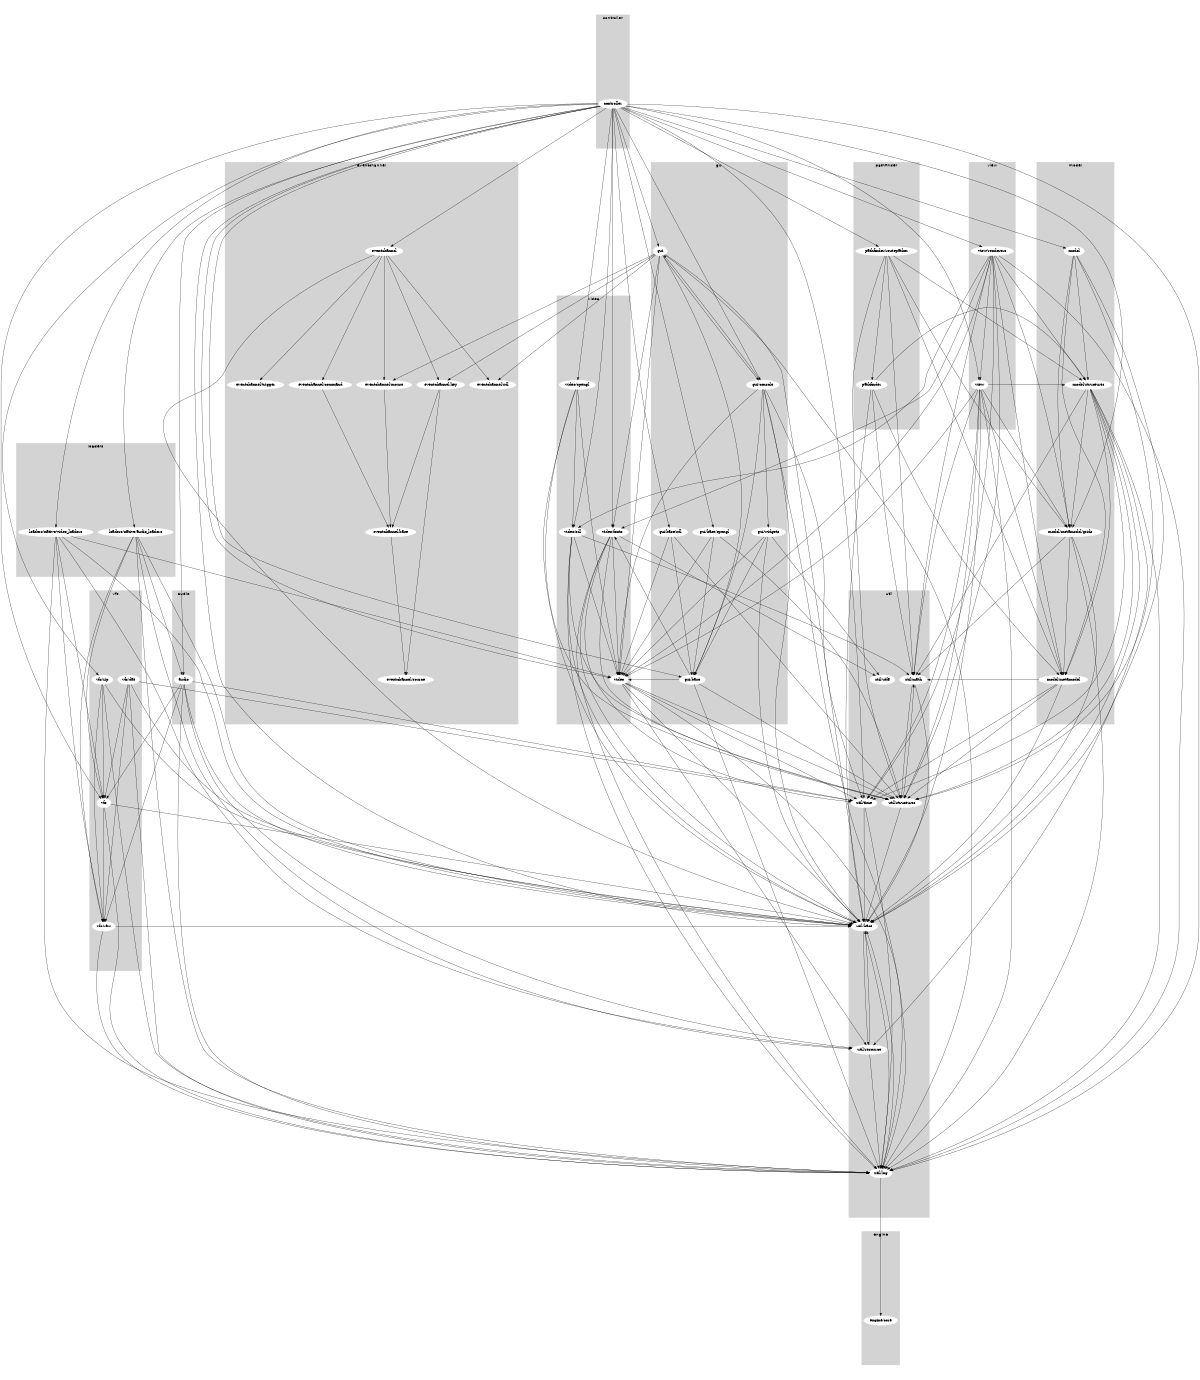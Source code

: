 digraph "source tree" {
    overlap=scale;
    size="8,10";
    ratio="fill";
    fontsize="16";
    fontname="Helvetica";
    clusterrank="local";
subgraph cluster_0 {
    style=filled;
    color=lightgrey;
    node [style=filled,color=white];
    "audio"
    label = "audio";
}
subgraph cluster_1 {
    style=filled;
    color=lightgrey;
    node [style=filled,color=white];
    "controller"
    label = "controller";
}
subgraph cluster_2 {
    style=filled;
    color=lightgrey;
    node [style=filled,color=white];
    "engine/core"
    label = "engine";
}
subgraph cluster_3 {
    style=filled;
    color=lightgrey;
    node [style=filled,color=white];
    "eventchannel"; "eventchannel/base"; "eventchannel/command"; "eventchannel/key"; "eventchannel/mouse"; "eventchannel/sdl"; "eventchannel/source"; "eventchannel/trigger"
    label = "eventchannel";
}
subgraph cluster_4 {
    style=filled;
    color=lightgrey;
    node [style=filled,color=white];
    "gui"; "gui/base"; "gui/base/opengl"; "gui/base/sdl"; "gui/console"; "gui/widgets"
    label = "gui";
}
subgraph cluster_5 {
    style=filled;
    color=lightgrey;
    node [style=filled,color=white];
    "loaders/native/audio_loaders"; "loaders/native/video_loaders"
    label = "loaders";
}
subgraph cluster_6 {
    style=filled;
    color=lightgrey;
    node [style=filled,color=white];
    "model"; "model/metamodel"; "model/metamodel/grids"; "model/structures"
    label = "model";
}
subgraph cluster_7 {
    style=filled;
    color=lightgrey;
    node [style=filled,color=white];
    "pathfinder"; "pathfinder/routepather"
    label = "pathfinder";
}
subgraph cluster_8 {
    style=filled;
    color=lightgrey;
    node [style=filled,color=white];
    "util/base"; "util/log"; "util/math"; "util/resource"; "util/structures"; "util/time"; "util/utf8"
    label = "util";
}
subgraph cluster_9 {
    style=filled;
    color=lightgrey;
    node [style=filled,color=white];
    "vfs"; "vfs/dat"; "vfs/raw"; "vfs/zip"
    label = "vfs";
}
subgraph cluster_10 {
    style=filled;
    color=lightgrey;
    node [style=filled,color=white];
    "video"; "video/fonts"; "video/opengl"; "video/sdl"
    label = "video";
}
subgraph cluster_11 {
    style=filled;
    color=lightgrey;
    node [style=filled,color=white];
    "view"; "view/renderers"
    label = "view";
}
    "audio" -> "util/base"
    "audio" -> "util/log"
    "audio" -> "util/resource"
    "audio" -> "util/time"
    "audio" -> "vfs"
    "audio" -> "vfs/raw"
    "controller" -> "audio"
    "controller" -> "eventchannel"
    "controller" -> "gui"
    "controller" -> "gui/base"
    "controller" -> "gui/base/opengl"
    "controller" -> "gui/base/sdl"
    "controller" -> "gui/console"
    "controller" -> "loaders/native/audio_loaders"
    "controller" -> "loaders/native/video_loaders"
    "controller" -> "model"
    "controller" -> "model/metamodel/grids"
    "controller" -> "pathfinder/routepather"
    "controller" -> "util/base"
    "controller" -> "util/log"
    "controller" -> "util/time"
    "controller" -> "vfs"
    "controller" -> "vfs/zip"
    "controller" -> "video"
    "controller" -> "video/fonts"
    "controller" -> "video/opengl"
    "controller" -> "video/sdl"
    "controller" -> "view"
    "controller" -> "view/renderers"
    "eventchannel" -> "eventchannel/command"
    "eventchannel" -> "eventchannel/key"
    "eventchannel" -> "eventchannel/mouse"
    "eventchannel" -> "eventchannel/sdl"
    "eventchannel" -> "eventchannel/trigger"
    "eventchannel" -> "util/base"
    "eventchannel/base" -> "eventchannel/source"
    "eventchannel/command" -> "eventchannel/base"
    "eventchannel/key" -> "eventchannel/base"
    "eventchannel/key" -> "eventchannel/source"
    "eventchannel/mouse" -> "eventchannel/base"
    "gui" -> "eventchannel/key"
    "gui" -> "eventchannel/mouse"
    "gui" -> "eventchannel/sdl"
    "gui" -> "gui/base"
    "gui" -> "gui/console"
    "gui" -> "util/base"
    "gui" -> "util/log"
    "gui" -> "video"
    "gui" -> "video/fonts"
    "gui/base" -> "util/log"
    "gui/base" -> "util/structures"
    "gui/base" -> "video"
    "gui/base" -> "video/fonts"
    "gui/base/opengl" -> "gui/base"
    "gui/base/opengl" -> "util/structures"
    "gui/base/opengl" -> "video"
    "gui/base/sdl" -> "gui/base"
    "gui/base/sdl" -> "util/structures"
    "gui/base/sdl" -> "video"
    "gui/console" -> "gui"
    "gui/console" -> "gui/base"
    "gui/console" -> "gui/widgets"
    "gui/console" -> "util/base"
    "gui/console" -> "util/log"
    "gui/console" -> "util/time"
    "gui/console" -> "video"
    "gui/widgets" -> "gui/base"
    "gui/widgets" -> "util/base"
    "gui/widgets" -> "util/utf8"
    "gui/widgets" -> "video"
    "loaders/native/audio_loaders" -> "audio"
    "loaders/native/audio_loaders" -> "util/base"
    "loaders/native/audio_loaders" -> "util/log"
    "loaders/native/audio_loaders" -> "util/resource"
    "loaders/native/audio_loaders" -> "vfs"
    "loaders/native/audio_loaders" -> "vfs/raw"
    "loaders/native/video_loaders" -> "util/base"
    "loaders/native/video_loaders" -> "util/log"
    "loaders/native/video_loaders" -> "util/resource"
    "loaders/native/video_loaders" -> "vfs"
    "loaders/native/video_loaders" -> "vfs/raw"
    "loaders/native/video_loaders" -> "video"
    "model" -> "model/metamodel"
    "model" -> "model/metamodel/grids"
    "model" -> "model/structures"
    "model" -> "util/base"
    "model" -> "util/structures"
    "model/metamodel" -> "util/base"
    "model/metamodel" -> "util/math"
    "model/metamodel" -> "util/structures"
    "model/metamodel" -> "util/time"
    "model/metamodel/grids" -> "model/metamodel"
    "model/metamodel/grids" -> "util/base"
    "model/metamodel/grids" -> "util/log"
    "model/metamodel/grids" -> "util/math"
    "model/structures" -> "model/metamodel"
    "model/structures" -> "model/metamodel/grids"
    "model/structures" -> "util/base"
    "model/structures" -> "util/log"
    "model/structures" -> "util/math"
    "model/structures" -> "util/resource"
    "model/structures" -> "util/structures"
    "model/structures" -> "util/time"
    "pathfinder" -> "model/metamodel"
    "pathfinder" -> "model/structures"
    "pathfinder" -> "util/base"
    "pathfinder" -> "util/math"
    "pathfinder/routepather" -> "model/metamodel"
    "pathfinder/routepather" -> "model/metamodel/grids"
    "pathfinder/routepather" -> "model/structures"
    "pathfinder/routepather" -> "pathfinder"
    "pathfinder/routepather" -> "util/math"
    "pathfinder/routepather" -> "util/structures"
    "util/base" -> "util/log"
    "util/base" -> "util/resource"
    "util/log" -> "engine/core"
    "util/log" -> "util/base"
    "util/math" -> "util/base"
    "util/math" -> "util/structures"
    "util/resource" -> "util/base"
    "util/resource" -> "util/log"
    "util/structures" -> "util/base"
    "util/structures" -> "util/math"
    "util/time" -> "util/base"
    "util/time" -> "util/log"
    "vfs" -> "util/base"
    "vfs" -> "util/log"
    "vfs" -> "vfs/raw"
    "vfs/dat" -> "util/base"
    "vfs/dat" -> "util/log"
    "vfs/dat" -> "util/time"
    "vfs/dat" -> "vfs"
    "vfs/dat" -> "vfs/raw"
    "vfs/raw" -> "util/base"
    "vfs/raw" -> "util/log"
    "vfs/zip" -> "util/base"
    "vfs/zip" -> "util/log"
    "vfs/zip" -> "vfs"
    "vfs/zip" -> "vfs/raw"
    "video" -> "util/base"
    "video" -> "util/log"
    "video" -> "util/resource"
    "video" -> "util/structures"
    "video" -> "util/time"
    "video/fonts" -> "util/base"
    "video/fonts" -> "util/log"
    "video/fonts" -> "util/structures"
    "video/fonts" -> "util/time"
    "video/fonts" -> "util/utf8"
    "video/fonts" -> "video"
    "video/opengl" -> "util/base"
    "video/opengl" -> "util/structures"
    "video/opengl" -> "video"
    "video/opengl" -> "video/sdl"
    "video/sdl" -> "util/base"
    "video/sdl" -> "util/log"
    "video/sdl" -> "util/math"
    "video/sdl" -> "util/structures"
    "video/sdl" -> "video"
    "view" -> "model/metamodel"
    "view" -> "model/metamodel/grids"
    "view" -> "model/structures"
    "view" -> "util/base"
    "view" -> "util/log"
    "view" -> "util/math"
    "view" -> "util/structures"
    "view" -> "util/time"
    "view" -> "video"
    "view/renderers" -> "model/metamodel"
    "view/renderers" -> "model/metamodel/grids"
    "view/renderers" -> "model/structures"
    "view/renderers" -> "util/log"
    "view/renderers" -> "util/math"
    "view/renderers" -> "util/structures"
    "view/renderers" -> "util/time"
    "view/renderers" -> "video"
    "view/renderers" -> "video/fonts"
    "view/renderers" -> "video/sdl"
    "view/renderers" -> "view"
}